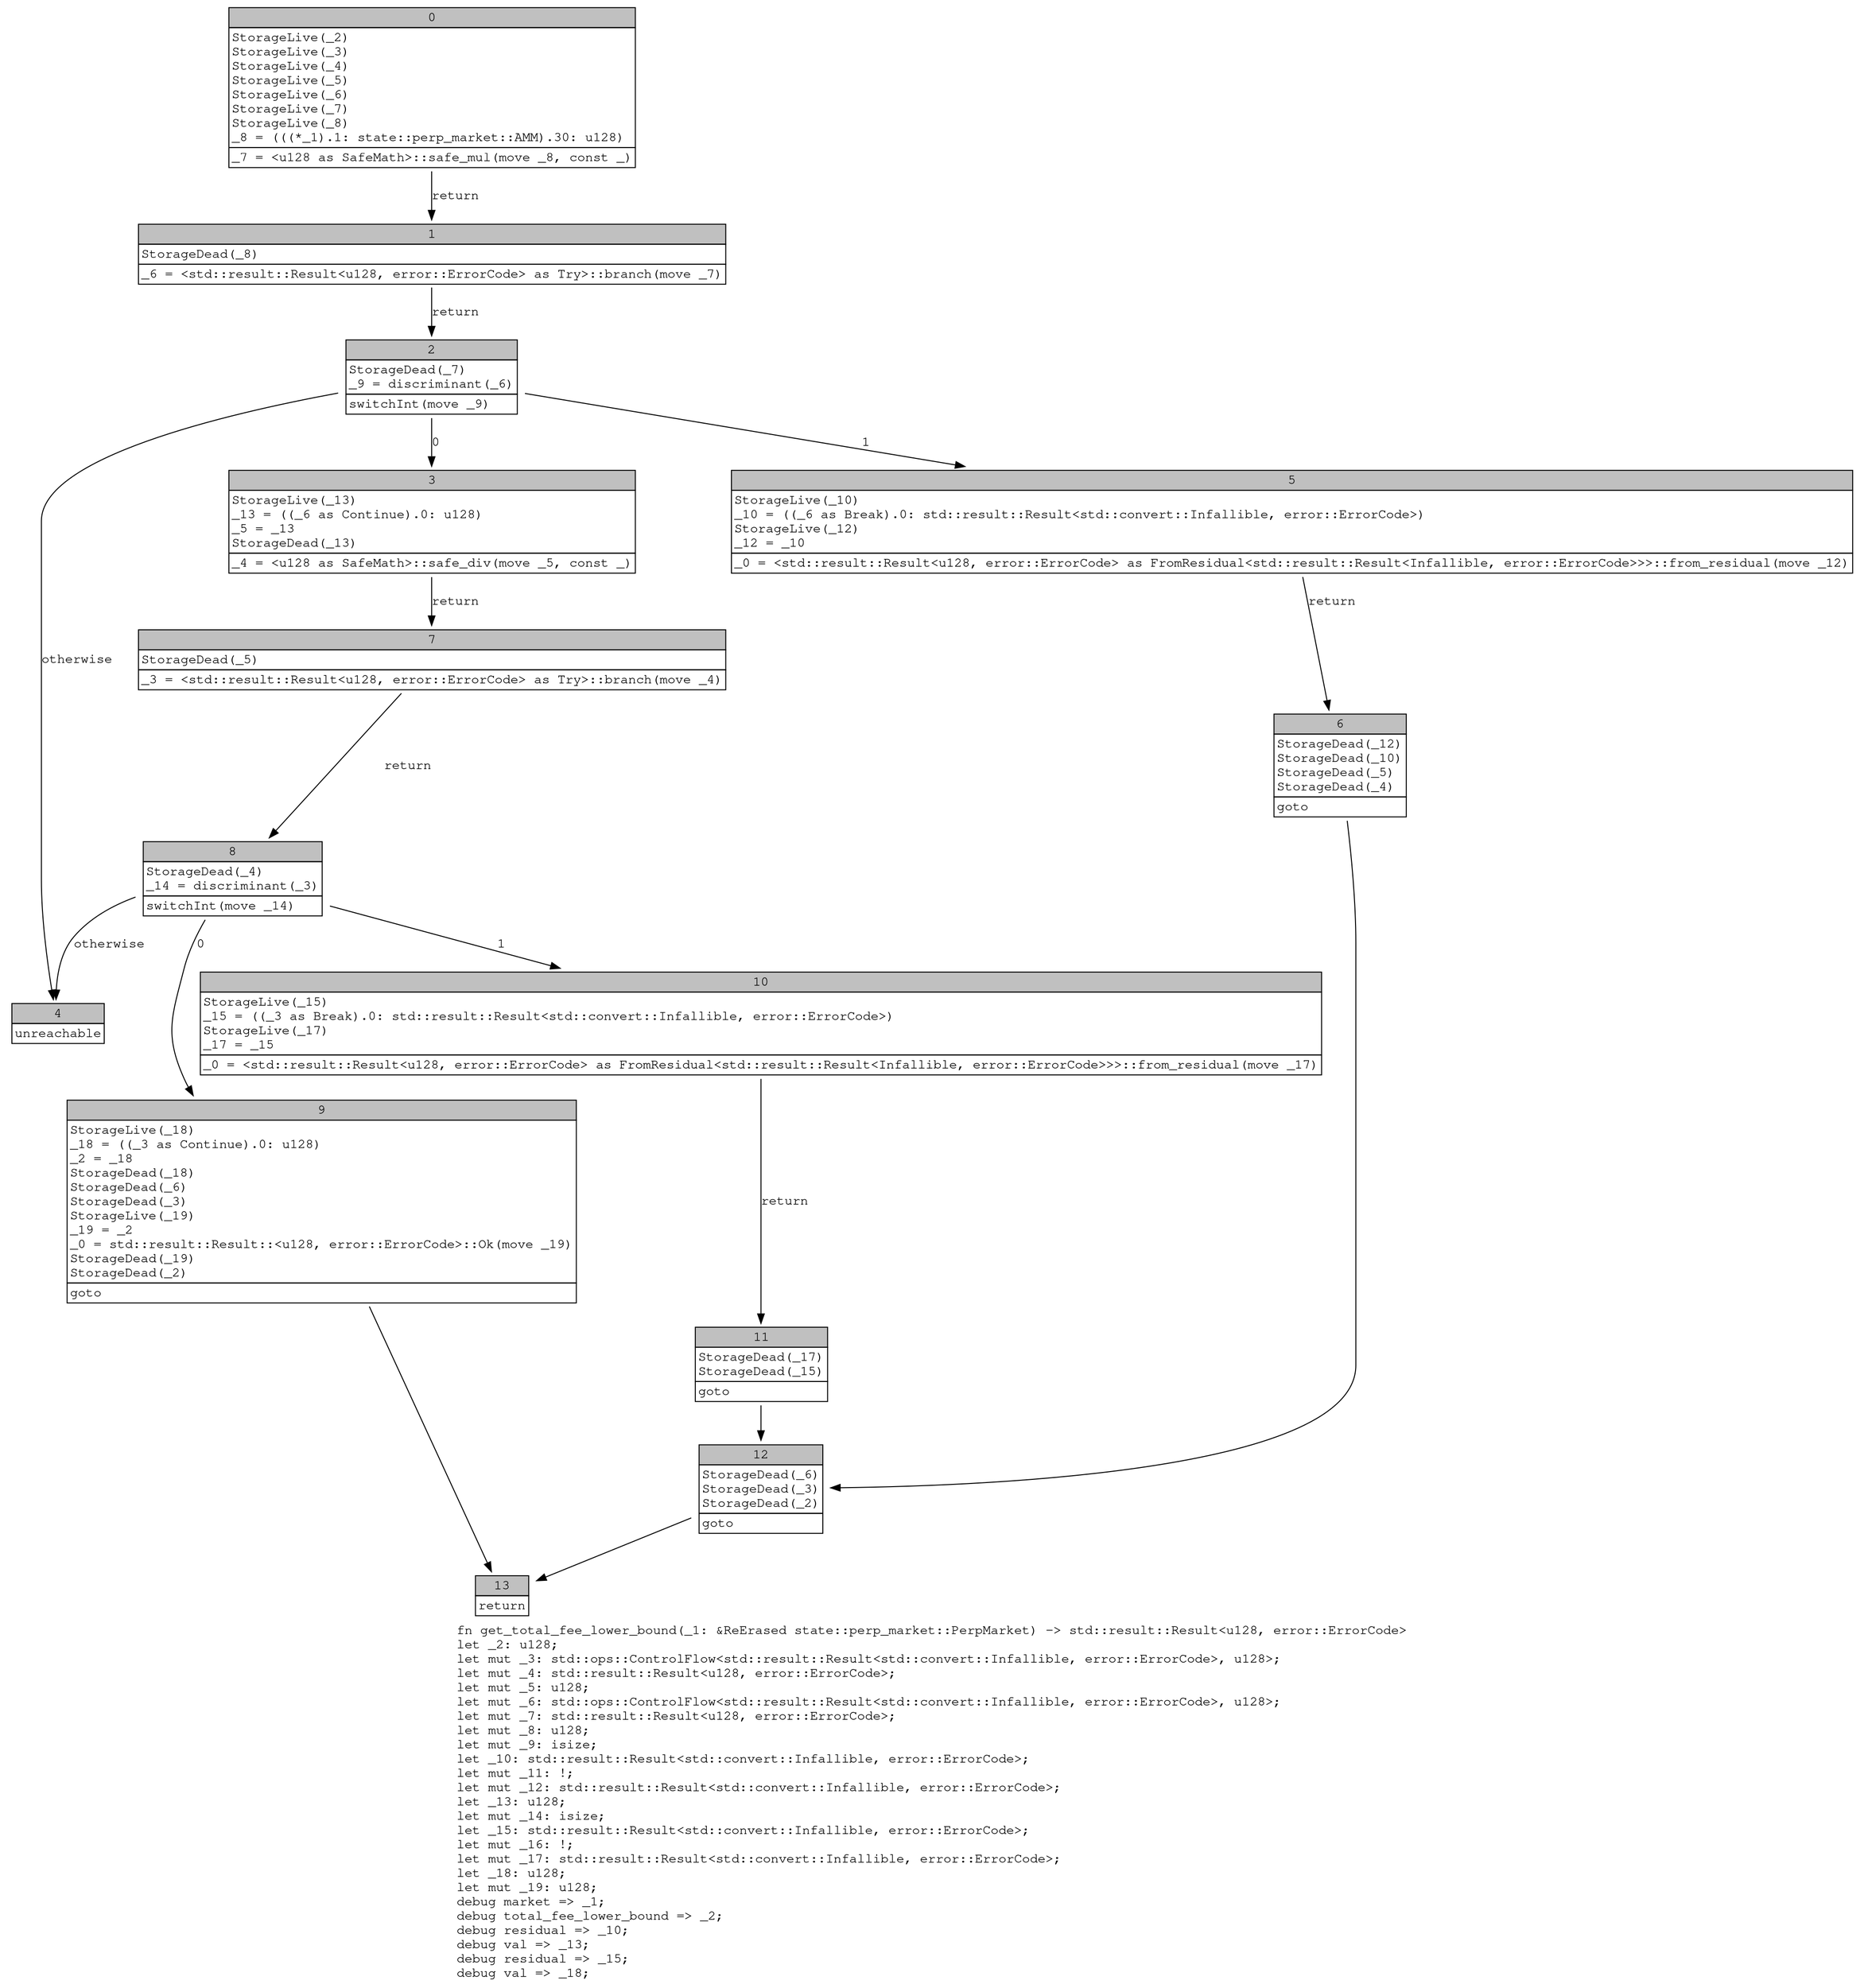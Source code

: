 digraph Mir_0_2716 {
    graph [fontname="Courier, monospace"];
    node [fontname="Courier, monospace"];
    edge [fontname="Courier, monospace"];
    label=<fn get_total_fee_lower_bound(_1: &amp;ReErased state::perp_market::PerpMarket) -&gt; std::result::Result&lt;u128, error::ErrorCode&gt;<br align="left"/>let _2: u128;<br align="left"/>let mut _3: std::ops::ControlFlow&lt;std::result::Result&lt;std::convert::Infallible, error::ErrorCode&gt;, u128&gt;;<br align="left"/>let mut _4: std::result::Result&lt;u128, error::ErrorCode&gt;;<br align="left"/>let mut _5: u128;<br align="left"/>let mut _6: std::ops::ControlFlow&lt;std::result::Result&lt;std::convert::Infallible, error::ErrorCode&gt;, u128&gt;;<br align="left"/>let mut _7: std::result::Result&lt;u128, error::ErrorCode&gt;;<br align="left"/>let mut _8: u128;<br align="left"/>let mut _9: isize;<br align="left"/>let _10: std::result::Result&lt;std::convert::Infallible, error::ErrorCode&gt;;<br align="left"/>let mut _11: !;<br align="left"/>let mut _12: std::result::Result&lt;std::convert::Infallible, error::ErrorCode&gt;;<br align="left"/>let _13: u128;<br align="left"/>let mut _14: isize;<br align="left"/>let _15: std::result::Result&lt;std::convert::Infallible, error::ErrorCode&gt;;<br align="left"/>let mut _16: !;<br align="left"/>let mut _17: std::result::Result&lt;std::convert::Infallible, error::ErrorCode&gt;;<br align="left"/>let _18: u128;<br align="left"/>let mut _19: u128;<br align="left"/>debug market =&gt; _1;<br align="left"/>debug total_fee_lower_bound =&gt; _2;<br align="left"/>debug residual =&gt; _10;<br align="left"/>debug val =&gt; _13;<br align="left"/>debug residual =&gt; _15;<br align="left"/>debug val =&gt; _18;<br align="left"/>>;
    bb0__0_2716 [shape="none", label=<<table border="0" cellborder="1" cellspacing="0"><tr><td bgcolor="gray" align="center" colspan="1">0</td></tr><tr><td align="left" balign="left">StorageLive(_2)<br/>StorageLive(_3)<br/>StorageLive(_4)<br/>StorageLive(_5)<br/>StorageLive(_6)<br/>StorageLive(_7)<br/>StorageLive(_8)<br/>_8 = (((*_1).1: state::perp_market::AMM).30: u128)<br/></td></tr><tr><td align="left">_7 = &lt;u128 as SafeMath&gt;::safe_mul(move _8, const _)</td></tr></table>>];
    bb1__0_2716 [shape="none", label=<<table border="0" cellborder="1" cellspacing="0"><tr><td bgcolor="gray" align="center" colspan="1">1</td></tr><tr><td align="left" balign="left">StorageDead(_8)<br/></td></tr><tr><td align="left">_6 = &lt;std::result::Result&lt;u128, error::ErrorCode&gt; as Try&gt;::branch(move _7)</td></tr></table>>];
    bb2__0_2716 [shape="none", label=<<table border="0" cellborder="1" cellspacing="0"><tr><td bgcolor="gray" align="center" colspan="1">2</td></tr><tr><td align="left" balign="left">StorageDead(_7)<br/>_9 = discriminant(_6)<br/></td></tr><tr><td align="left">switchInt(move _9)</td></tr></table>>];
    bb3__0_2716 [shape="none", label=<<table border="0" cellborder="1" cellspacing="0"><tr><td bgcolor="gray" align="center" colspan="1">3</td></tr><tr><td align="left" balign="left">StorageLive(_13)<br/>_13 = ((_6 as Continue).0: u128)<br/>_5 = _13<br/>StorageDead(_13)<br/></td></tr><tr><td align="left">_4 = &lt;u128 as SafeMath&gt;::safe_div(move _5, const _)</td></tr></table>>];
    bb4__0_2716 [shape="none", label=<<table border="0" cellborder="1" cellspacing="0"><tr><td bgcolor="gray" align="center" colspan="1">4</td></tr><tr><td align="left">unreachable</td></tr></table>>];
    bb5__0_2716 [shape="none", label=<<table border="0" cellborder="1" cellspacing="0"><tr><td bgcolor="gray" align="center" colspan="1">5</td></tr><tr><td align="left" balign="left">StorageLive(_10)<br/>_10 = ((_6 as Break).0: std::result::Result&lt;std::convert::Infallible, error::ErrorCode&gt;)<br/>StorageLive(_12)<br/>_12 = _10<br/></td></tr><tr><td align="left">_0 = &lt;std::result::Result&lt;u128, error::ErrorCode&gt; as FromResidual&lt;std::result::Result&lt;Infallible, error::ErrorCode&gt;&gt;&gt;::from_residual(move _12)</td></tr></table>>];
    bb6__0_2716 [shape="none", label=<<table border="0" cellborder="1" cellspacing="0"><tr><td bgcolor="gray" align="center" colspan="1">6</td></tr><tr><td align="left" balign="left">StorageDead(_12)<br/>StorageDead(_10)<br/>StorageDead(_5)<br/>StorageDead(_4)<br/></td></tr><tr><td align="left">goto</td></tr></table>>];
    bb7__0_2716 [shape="none", label=<<table border="0" cellborder="1" cellspacing="0"><tr><td bgcolor="gray" align="center" colspan="1">7</td></tr><tr><td align="left" balign="left">StorageDead(_5)<br/></td></tr><tr><td align="left">_3 = &lt;std::result::Result&lt;u128, error::ErrorCode&gt; as Try&gt;::branch(move _4)</td></tr></table>>];
    bb8__0_2716 [shape="none", label=<<table border="0" cellborder="1" cellspacing="0"><tr><td bgcolor="gray" align="center" colspan="1">8</td></tr><tr><td align="left" balign="left">StorageDead(_4)<br/>_14 = discriminant(_3)<br/></td></tr><tr><td align="left">switchInt(move _14)</td></tr></table>>];
    bb9__0_2716 [shape="none", label=<<table border="0" cellborder="1" cellspacing="0"><tr><td bgcolor="gray" align="center" colspan="1">9</td></tr><tr><td align="left" balign="left">StorageLive(_18)<br/>_18 = ((_3 as Continue).0: u128)<br/>_2 = _18<br/>StorageDead(_18)<br/>StorageDead(_6)<br/>StorageDead(_3)<br/>StorageLive(_19)<br/>_19 = _2<br/>_0 = std::result::Result::&lt;u128, error::ErrorCode&gt;::Ok(move _19)<br/>StorageDead(_19)<br/>StorageDead(_2)<br/></td></tr><tr><td align="left">goto</td></tr></table>>];
    bb10__0_2716 [shape="none", label=<<table border="0" cellborder="1" cellspacing="0"><tr><td bgcolor="gray" align="center" colspan="1">10</td></tr><tr><td align="left" balign="left">StorageLive(_15)<br/>_15 = ((_3 as Break).0: std::result::Result&lt;std::convert::Infallible, error::ErrorCode&gt;)<br/>StorageLive(_17)<br/>_17 = _15<br/></td></tr><tr><td align="left">_0 = &lt;std::result::Result&lt;u128, error::ErrorCode&gt; as FromResidual&lt;std::result::Result&lt;Infallible, error::ErrorCode&gt;&gt;&gt;::from_residual(move _17)</td></tr></table>>];
    bb11__0_2716 [shape="none", label=<<table border="0" cellborder="1" cellspacing="0"><tr><td bgcolor="gray" align="center" colspan="1">11</td></tr><tr><td align="left" balign="left">StorageDead(_17)<br/>StorageDead(_15)<br/></td></tr><tr><td align="left">goto</td></tr></table>>];
    bb12__0_2716 [shape="none", label=<<table border="0" cellborder="1" cellspacing="0"><tr><td bgcolor="gray" align="center" colspan="1">12</td></tr><tr><td align="left" balign="left">StorageDead(_6)<br/>StorageDead(_3)<br/>StorageDead(_2)<br/></td></tr><tr><td align="left">goto</td></tr></table>>];
    bb13__0_2716 [shape="none", label=<<table border="0" cellborder="1" cellspacing="0"><tr><td bgcolor="gray" align="center" colspan="1">13</td></tr><tr><td align="left">return</td></tr></table>>];
    bb0__0_2716 -> bb1__0_2716 [label="return"];
    bb1__0_2716 -> bb2__0_2716 [label="return"];
    bb2__0_2716 -> bb3__0_2716 [label="0"];
    bb2__0_2716 -> bb5__0_2716 [label="1"];
    bb2__0_2716 -> bb4__0_2716 [label="otherwise"];
    bb3__0_2716 -> bb7__0_2716 [label="return"];
    bb5__0_2716 -> bb6__0_2716 [label="return"];
    bb6__0_2716 -> bb12__0_2716 [label=""];
    bb7__0_2716 -> bb8__0_2716 [label="return"];
    bb8__0_2716 -> bb9__0_2716 [label="0"];
    bb8__0_2716 -> bb10__0_2716 [label="1"];
    bb8__0_2716 -> bb4__0_2716 [label="otherwise"];
    bb9__0_2716 -> bb13__0_2716 [label=""];
    bb10__0_2716 -> bb11__0_2716 [label="return"];
    bb11__0_2716 -> bb12__0_2716 [label=""];
    bb12__0_2716 -> bb13__0_2716 [label=""];
}
